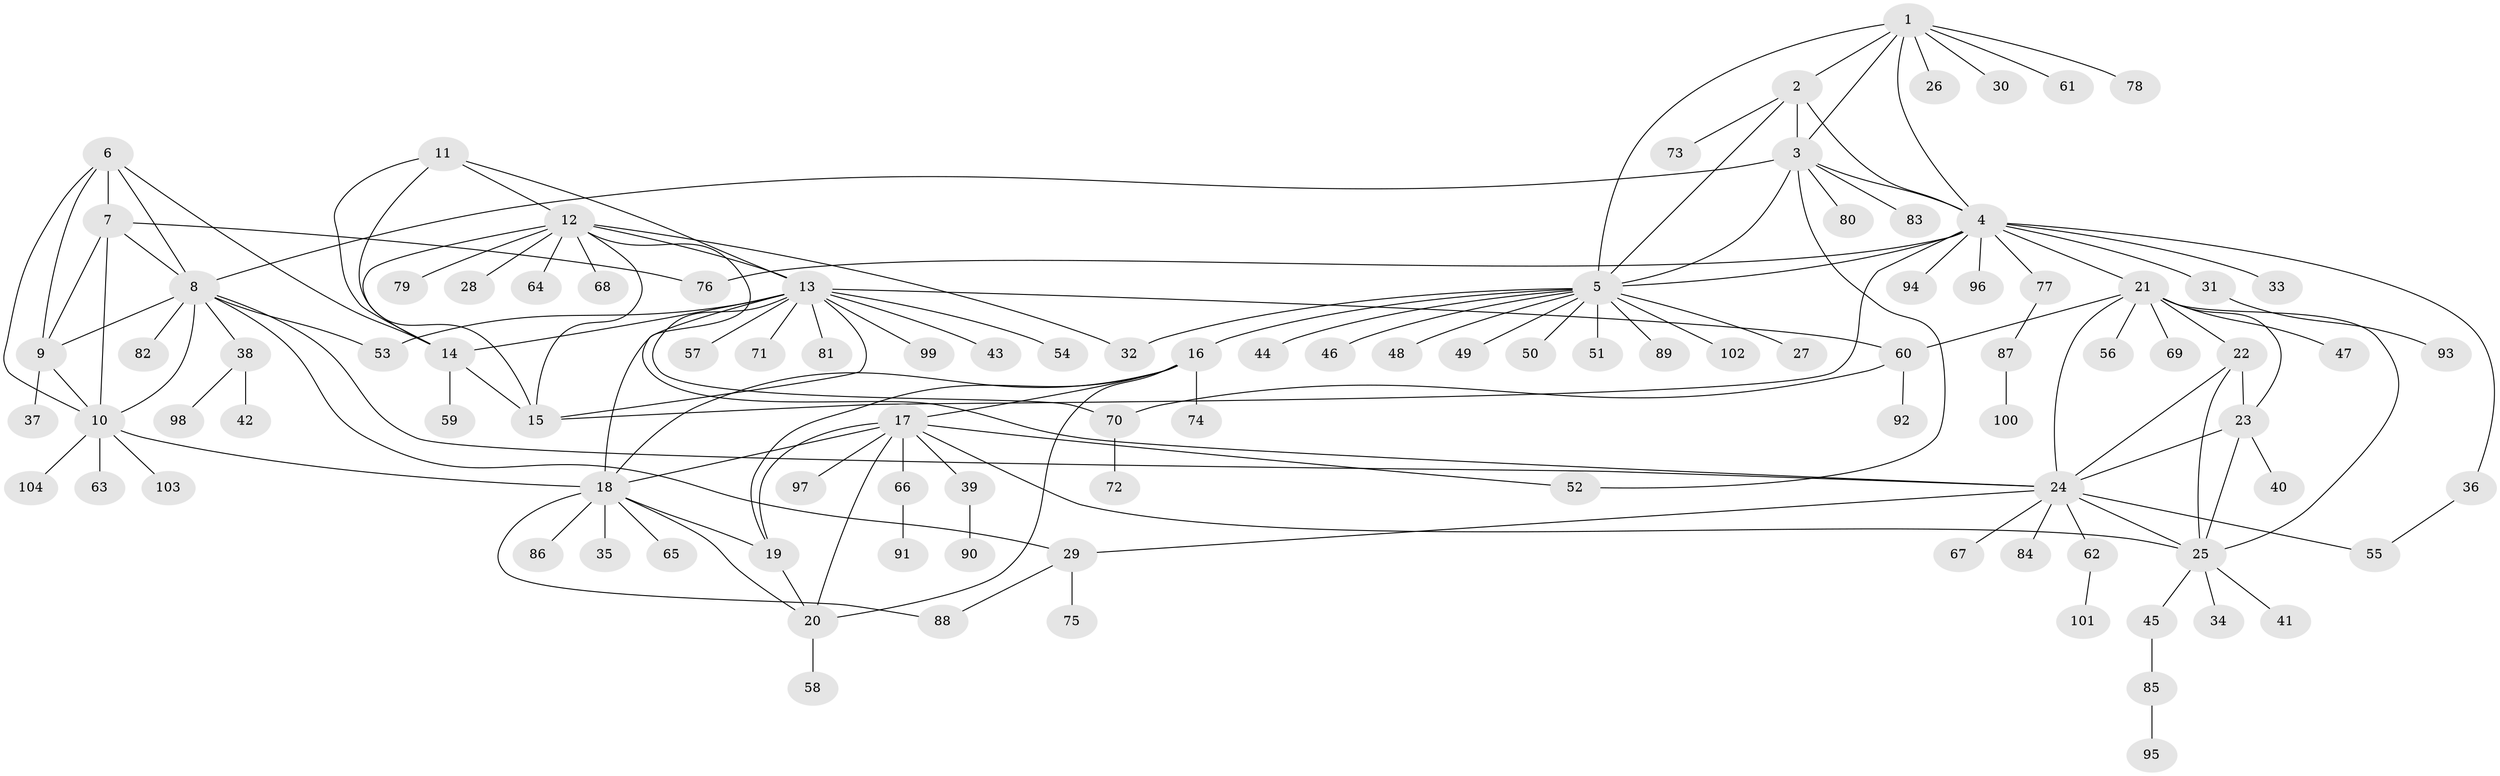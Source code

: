 // Generated by graph-tools (version 1.1) at 2025/26/03/09/25 03:26:40]
// undirected, 104 vertices, 148 edges
graph export_dot {
graph [start="1"]
  node [color=gray90,style=filled];
  1;
  2;
  3;
  4;
  5;
  6;
  7;
  8;
  9;
  10;
  11;
  12;
  13;
  14;
  15;
  16;
  17;
  18;
  19;
  20;
  21;
  22;
  23;
  24;
  25;
  26;
  27;
  28;
  29;
  30;
  31;
  32;
  33;
  34;
  35;
  36;
  37;
  38;
  39;
  40;
  41;
  42;
  43;
  44;
  45;
  46;
  47;
  48;
  49;
  50;
  51;
  52;
  53;
  54;
  55;
  56;
  57;
  58;
  59;
  60;
  61;
  62;
  63;
  64;
  65;
  66;
  67;
  68;
  69;
  70;
  71;
  72;
  73;
  74;
  75;
  76;
  77;
  78;
  79;
  80;
  81;
  82;
  83;
  84;
  85;
  86;
  87;
  88;
  89;
  90;
  91;
  92;
  93;
  94;
  95;
  96;
  97;
  98;
  99;
  100;
  101;
  102;
  103;
  104;
  1 -- 2;
  1 -- 3;
  1 -- 4;
  1 -- 5;
  1 -- 26;
  1 -- 30;
  1 -- 61;
  1 -- 78;
  2 -- 3;
  2 -- 4;
  2 -- 5;
  2 -- 73;
  3 -- 4;
  3 -- 5;
  3 -- 8;
  3 -- 52;
  3 -- 80;
  3 -- 83;
  4 -- 5;
  4 -- 15;
  4 -- 21;
  4 -- 31;
  4 -- 33;
  4 -- 36;
  4 -- 76;
  4 -- 77;
  4 -- 94;
  4 -- 96;
  5 -- 16;
  5 -- 27;
  5 -- 32;
  5 -- 44;
  5 -- 46;
  5 -- 48;
  5 -- 49;
  5 -- 50;
  5 -- 51;
  5 -- 89;
  5 -- 102;
  6 -- 7;
  6 -- 8;
  6 -- 9;
  6 -- 10;
  6 -- 14;
  7 -- 8;
  7 -- 9;
  7 -- 10;
  7 -- 76;
  8 -- 9;
  8 -- 10;
  8 -- 24;
  8 -- 29;
  8 -- 38;
  8 -- 53;
  8 -- 82;
  9 -- 10;
  9 -- 37;
  10 -- 18;
  10 -- 63;
  10 -- 103;
  10 -- 104;
  11 -- 12;
  11 -- 13;
  11 -- 14;
  11 -- 15;
  12 -- 13;
  12 -- 14;
  12 -- 15;
  12 -- 24;
  12 -- 28;
  12 -- 32;
  12 -- 64;
  12 -- 68;
  12 -- 79;
  13 -- 14;
  13 -- 15;
  13 -- 18;
  13 -- 43;
  13 -- 53;
  13 -- 54;
  13 -- 57;
  13 -- 60;
  13 -- 70;
  13 -- 71;
  13 -- 81;
  13 -- 99;
  14 -- 15;
  14 -- 59;
  16 -- 17;
  16 -- 18;
  16 -- 19;
  16 -- 20;
  16 -- 74;
  17 -- 18;
  17 -- 19;
  17 -- 20;
  17 -- 25;
  17 -- 39;
  17 -- 52;
  17 -- 66;
  17 -- 97;
  18 -- 19;
  18 -- 20;
  18 -- 35;
  18 -- 65;
  18 -- 86;
  18 -- 88;
  19 -- 20;
  20 -- 58;
  21 -- 22;
  21 -- 23;
  21 -- 24;
  21 -- 25;
  21 -- 47;
  21 -- 56;
  21 -- 60;
  21 -- 69;
  22 -- 23;
  22 -- 24;
  22 -- 25;
  23 -- 24;
  23 -- 25;
  23 -- 40;
  24 -- 25;
  24 -- 29;
  24 -- 55;
  24 -- 62;
  24 -- 67;
  24 -- 84;
  25 -- 34;
  25 -- 41;
  25 -- 45;
  29 -- 75;
  29 -- 88;
  31 -- 93;
  36 -- 55;
  38 -- 42;
  38 -- 98;
  39 -- 90;
  45 -- 85;
  60 -- 70;
  60 -- 92;
  62 -- 101;
  66 -- 91;
  70 -- 72;
  77 -- 87;
  85 -- 95;
  87 -- 100;
}

